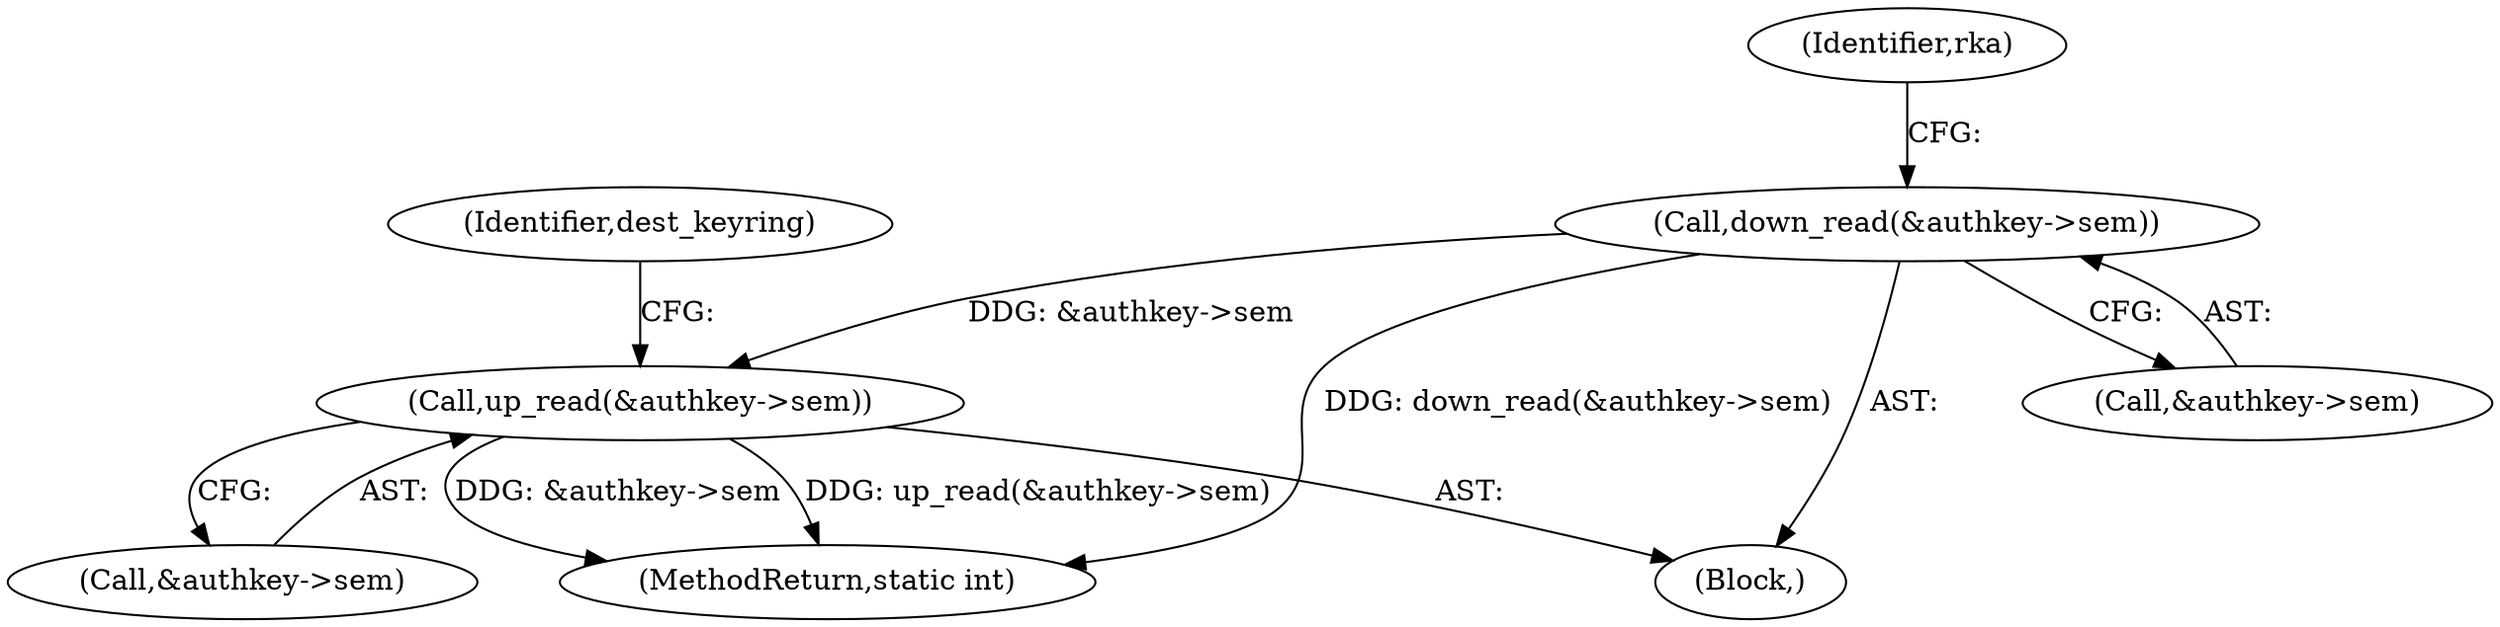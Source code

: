 digraph "0_linux_4dca6ea1d9432052afb06baf2e3ae78188a4410b@API" {
"1000150" [label="(Call,down_read(&authkey->sem))"];
"1000178" [label="(Call,up_read(&authkey->sem))"];
"1000179" [label="(Call,&authkey->sem)"];
"1000178" [label="(Call,up_read(&authkey->sem))"];
"1000150" [label="(Call,down_read(&authkey->sem))"];
"1000184" [label="(Identifier,dest_keyring)"];
"1000156" [label="(Identifier,rka)"];
"1000151" [label="(Call,&authkey->sem)"];
"1000275" [label="(MethodReturn,static int)"];
"1000144" [label="(Block,)"];
"1000150" -> "1000144"  [label="AST: "];
"1000150" -> "1000151"  [label="CFG: "];
"1000151" -> "1000150"  [label="AST: "];
"1000156" -> "1000150"  [label="CFG: "];
"1000150" -> "1000275"  [label="DDG: down_read(&authkey->sem)"];
"1000150" -> "1000178"  [label="DDG: &authkey->sem"];
"1000178" -> "1000144"  [label="AST: "];
"1000178" -> "1000179"  [label="CFG: "];
"1000179" -> "1000178"  [label="AST: "];
"1000184" -> "1000178"  [label="CFG: "];
"1000178" -> "1000275"  [label="DDG: &authkey->sem"];
"1000178" -> "1000275"  [label="DDG: up_read(&authkey->sem)"];
}
